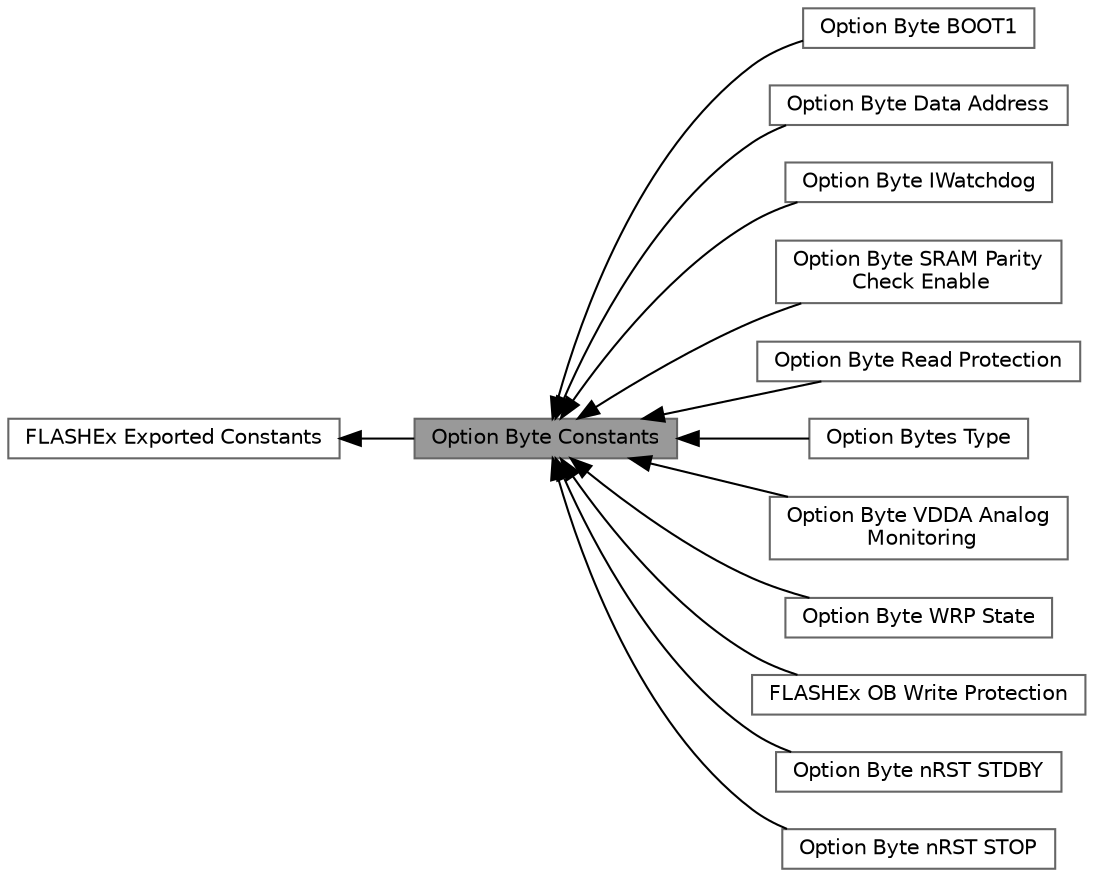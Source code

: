digraph "Option Byte Constants"
{
 // LATEX_PDF_SIZE
  bgcolor="transparent";
  edge [fontname=Helvetica,fontsize=10,labelfontname=Helvetica,labelfontsize=10];
  node [fontname=Helvetica,fontsize=10,shape=box,height=0.2,width=0.4];
  rankdir=LR;
  Node2 [id="Node000002",label="FLASHEx Exported Constants",height=0.2,width=0.4,color="grey40", fillcolor="white", style="filled",URL="$group___f_l_a_s_h_ex___exported___constants.html",tooltip=" "];
  Node10 [id="Node000010",label="Option Byte BOOT1",height=0.2,width=0.4,color="grey40", fillcolor="white", style="filled",URL="$group___f_l_a_s_h_ex___o_b___b_o_o_t1.html",tooltip=" "];
  Node13 [id="Node000013",label="Option Byte Data Address",height=0.2,width=0.4,color="grey40", fillcolor="white", style="filled",URL="$group___f_l_a_s_h_ex___o_b___data___address.html",tooltip=" "];
  Node7 [id="Node000007",label="Option Byte IWatchdog",height=0.2,width=0.4,color="grey40", fillcolor="white", style="filled",URL="$group___f_l_a_s_h_ex___o_b___i_watchdog.html",tooltip=" "];
  Node12 [id="Node000012",label="Option Byte SRAM Parity\l Check Enable",height=0.2,width=0.4,color="grey40", fillcolor="white", style="filled",URL="$group___f_l_a_s_h_ex___o_b___r_a_m___parity___check___enable.html",tooltip=" "];
  Node6 [id="Node000006",label="Option Byte Read Protection",height=0.2,width=0.4,color="grey40", fillcolor="white", style="filled",URL="$group___f_l_a_s_h_ex___o_b___read___protection.html",tooltip=" "];
  Node3 [id="Node000003",label="Option Bytes Type",height=0.2,width=0.4,color="grey40", fillcolor="white", style="filled",URL="$group___f_l_a_s_h_ex___o_b___type.html",tooltip=" "];
  Node11 [id="Node000011",label="Option Byte VDDA Analog\l Monitoring",height=0.2,width=0.4,color="grey40", fillcolor="white", style="filled",URL="$group___f_l_a_s_h_ex___o_b___v_d_d_a___analog___monitoring.html",tooltip=" "];
  Node4 [id="Node000004",label="Option Byte WRP State",height=0.2,width=0.4,color="grey40", fillcolor="white", style="filled",URL="$group___f_l_a_s_h_ex___o_b___w_r_p___state.html",tooltip=" "];
  Node5 [id="Node000005",label="FLASHEx OB Write Protection",height=0.2,width=0.4,color="grey40", fillcolor="white", style="filled",URL="$group___f_l_a_s_h_ex___o_b___write___protection.html",tooltip=" "];
  Node9 [id="Node000009",label="Option Byte nRST STDBY",height=0.2,width=0.4,color="grey40", fillcolor="white", style="filled",URL="$group___f_l_a_s_h_ex___o_b__n_r_s_t___s_t_d_b_y.html",tooltip=" "];
  Node8 [id="Node000008",label="Option Byte nRST STOP",height=0.2,width=0.4,color="grey40", fillcolor="white", style="filled",URL="$group___f_l_a_s_h_ex___o_b__n_r_s_t___s_t_o_p.html",tooltip=" "];
  Node1 [id="Node000001",label="Option Byte Constants",height=0.2,width=0.4,color="gray40", fillcolor="grey60", style="filled", fontcolor="black",tooltip=" "];
  Node2->Node1 [shape=plaintext, dir="back", style="solid"];
  Node1->Node3 [shape=plaintext, dir="back", style="solid"];
  Node1->Node4 [shape=plaintext, dir="back", style="solid"];
  Node1->Node5 [shape=plaintext, dir="back", style="solid"];
  Node1->Node6 [shape=plaintext, dir="back", style="solid"];
  Node1->Node7 [shape=plaintext, dir="back", style="solid"];
  Node1->Node8 [shape=plaintext, dir="back", style="solid"];
  Node1->Node9 [shape=plaintext, dir="back", style="solid"];
  Node1->Node10 [shape=plaintext, dir="back", style="solid"];
  Node1->Node11 [shape=plaintext, dir="back", style="solid"];
  Node1->Node12 [shape=plaintext, dir="back", style="solid"];
  Node1->Node13 [shape=plaintext, dir="back", style="solid"];
}
